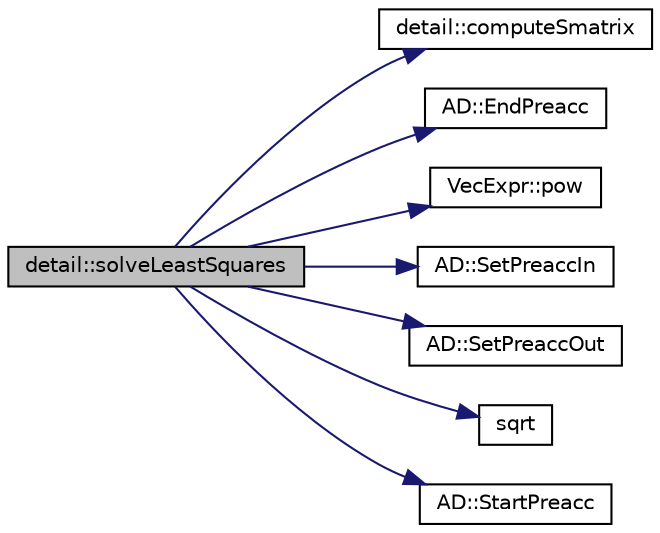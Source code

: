 digraph "detail::solveLeastSquares"
{
 // LATEX_PDF_SIZE
  edge [fontname="Helvetica",fontsize="10",labelfontname="Helvetica",labelfontsize="10"];
  node [fontname="Helvetica",fontsize="10",shape=record];
  rankdir="LR";
  Node1 [label="detail::solveLeastSquares",height=0.2,width=0.4,color="black", fillcolor="grey75", style="filled", fontcolor="black",tooltip="Solve the least-squares problem for one point."];
  Node1 -> Node2 [color="midnightblue",fontsize="10",style="solid",fontname="Helvetica"];
  Node2 [label="detail::computeSmatrix",height=0.2,width=0.4,color="black", fillcolor="white", style="filled",URL="$group__FvmAlgos.html#gad25e4dc6bff243b183e7799048f7c14c",tooltip="Prepare Smatrix for 2D."];
  Node1 -> Node3 [color="midnightblue",fontsize="10",style="solid",fontname="Helvetica"];
  Node3 [label="AD::EndPreacc",height=0.2,width=0.4,color="black", fillcolor="white", style="filled",URL="$namespaceAD.html#a309d057a92faa60a3a760254678ec9ea",tooltip="Ends a preaccumulation section and computes the local Jacobi matrix of a code section using the varia..."];
  Node1 -> Node4 [color="midnightblue",fontsize="10",style="solid",fontname="Helvetica"];
  Node4 [label="VecExpr::pow",height=0.2,width=0.4,color="black", fillcolor="white", style="filled",URL="$group__VecExpr.html#ga7fb255e1f2a1773d3cc6ff7bee1aadd2",tooltip=" "];
  Node1 -> Node5 [color="midnightblue",fontsize="10",style="solid",fontname="Helvetica"];
  Node5 [label="AD::SetPreaccIn",height=0.2,width=0.4,color="black", fillcolor="white", style="filled",URL="$namespaceAD.html#aa163589c94af6ddfdbcf901ecc76ac77",tooltip="Sets the scalar inputs of a preaccumulation section."];
  Node1 -> Node6 [color="midnightblue",fontsize="10",style="solid",fontname="Helvetica"];
  Node6 [label="AD::SetPreaccOut",height=0.2,width=0.4,color="black", fillcolor="white", style="filled",URL="$namespaceAD.html#a96f26aa5f6909173e990e03b864fec33",tooltip="Sets the scalar outputs of a preaccumulation section."];
  Node1 -> Node7 [color="midnightblue",fontsize="10",style="solid",fontname="Helvetica"];
  Node7 [label="sqrt",height=0.2,width=0.4,color="black", fillcolor="white", style="filled",URL="$group__SIMD.html#ga54a1925ab40fb4249ea255072520de35",tooltip=" "];
  Node1 -> Node8 [color="midnightblue",fontsize="10",style="solid",fontname="Helvetica"];
  Node8 [label="AD::StartPreacc",height=0.2,width=0.4,color="black", fillcolor="white", style="filled",URL="$namespaceAD.html#a2a1e9c4b109fd751e84132c9495de3ff",tooltip="Starts a new preaccumulation section and sets the input variables."];
}
